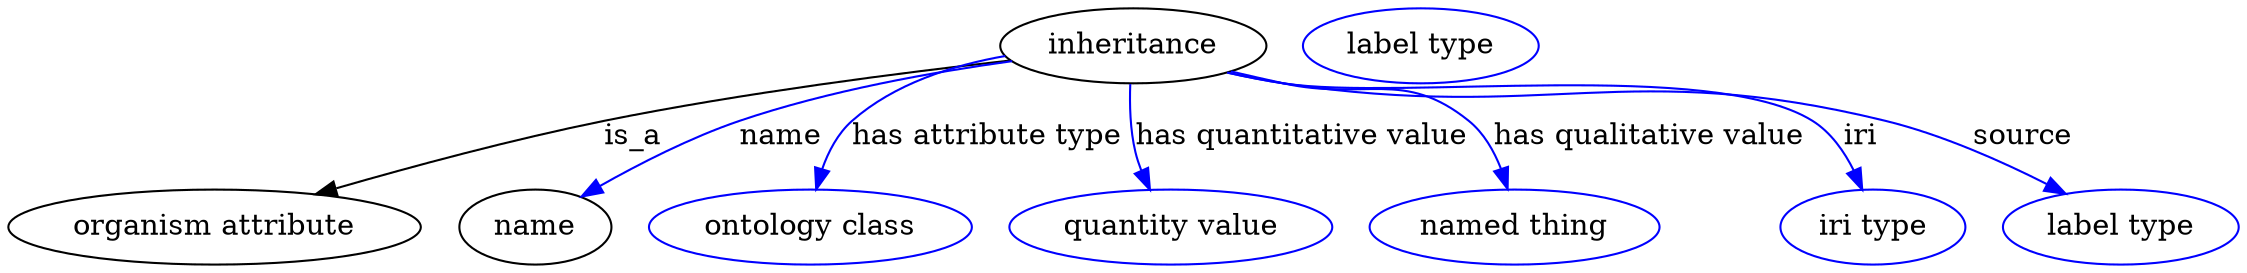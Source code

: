 digraph {
	graph [bb="0,0,1069.3,123"];
	node [label="\N"];
	inheritance	 [height=0.5,
		label=inheritance,
		pos="538.79,105",
		width=1.7693];
	"organism attribute"	 [height=0.5,
		pos="98.791,18",
		width=2.7442];
	inheritance -> "organism attribute"	 [label=is_a,
		lp="298.79,61.5",
		pos="e,148.9,33.597 478.89,98.682 427.18,92.712 350.65,82.638 284.79,69 242.23,60.187 195.02,47.2 158.8,36.537"];
	name	 [height=0.5,
		pos="251.79,18",
		width=1.011];
	inheritance -> name	 [color=blue,
		label=name,
		lp="369.79,61.5",
		pos="e,274.69,32.37 479.32,98.202 441.51,92.782 391.92,83.62 349.79,69 326.59,60.948 302.08,48.192 283.38,37.452",
		style=solid];
	"has attribute type"	 [color=blue,
		height=0.5,
		label="ontology class",
		pos="383.79,18",
		width=2.1484];
	inheritance -> "has attribute type"	 [color=blue,
		label="has attribute type",
		lp="468.79,61.5",
		pos="e,386.73,36.42 484.29,95.639 452.33,89.18 415.91,79.824 403.79,69 397.06,62.991 392.57,54.431 389.59,46.036",
		style=solid];
	"has quantitative value"	 [color=blue,
		height=0.5,
		label="quantity value",
		pos="556.79,18",
		width=2.1484];
	inheritance -> "has quantitative value"	 [color=blue,
		label="has quantitative value",
		lp="619.79,61.5",
		pos="e,546.41,36.141 537.31,86.832 536.97,76.991 537.28,64.691 539.79,54 540.46,51.161 541.37,48.28 542.42,45.448",
		style=solid];
	"has qualitative value"	 [color=blue,
		height=0.5,
		label="named thing",
		pos="721.79,18",
		width=1.9318];
	inheritance -> "has qualitative value"	 [color=blue,
		label="has qualitative value",
		lp="786.29,61.5",
		pos="e,718.4,36.162 585.97,92.88 594.23,90.852 602.75,88.818 610.79,87 650.15,78.104 668.45,94.424 699.79,69 707,63.149 711.9,54.482 \
715.21,45.946",
		style=solid];
	iri	 [color=blue,
		height=0.5,
		label="iri type",
		pos="893.79,18",
		width=1.2277];
	inheritance -> iri	 [color=blue,
		label=iri,
		lp="887.79,61.5",
		pos="e,888.37,36.245 584.25,92.364 593,90.293 602.14,88.377 610.79,87 666.67,78.104 816.92,99.166 864.79,69 873.49,63.519 879.84,54.432 \
884.34,45.434",
		style=solid];
	source	 [color=blue,
		height=0.5,
		label="label type",
		pos="1012.8,18",
		width=1.5707];
	inheritance -> source	 [color=blue,
		label=source,
		lp="966.29,61.5",
		pos="e,985.02,33.967 584.24,92.304 592.99,90.239 602.13,88.34 610.79,87 737.97,67.311 774.88,99.976 899.79,69 926.36,62.411 954.42,49.782 \
975.93,38.74",
		style=solid];
	attribute_name	 [color=blue,
		height=0.5,
		label="label type",
		pos="676.79,105",
		width=1.5707];
}
